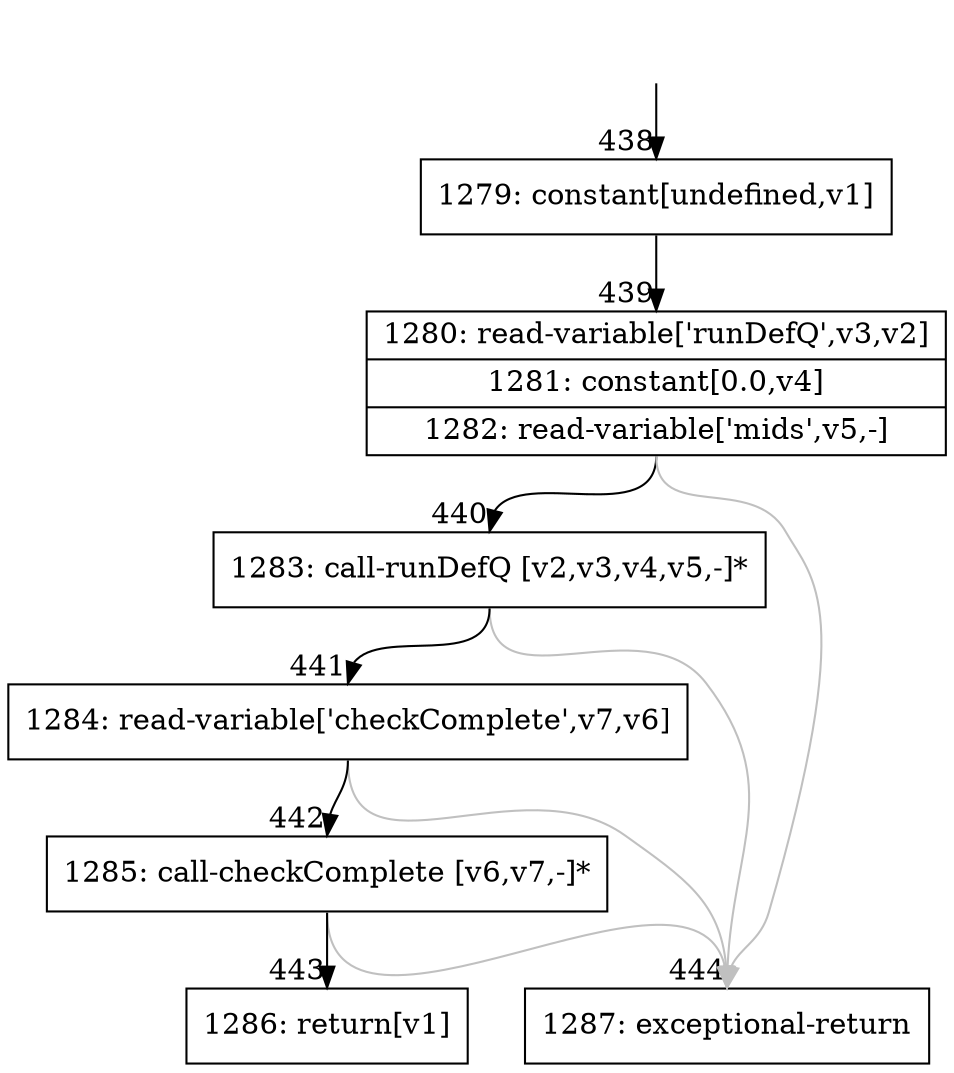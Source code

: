 digraph {
rankdir="TD"
BB_entry41[shape=none,label=""];
BB_entry41 -> BB438 [tailport=s, headport=n, headlabel="    438"]
BB438 [shape=record label="{1279: constant[undefined,v1]}" ] 
BB438 -> BB439 [tailport=s, headport=n, headlabel="      439"]
BB439 [shape=record label="{1280: read-variable['runDefQ',v3,v2]|1281: constant[0.0,v4]|1282: read-variable['mids',v5,-]}" ] 
BB439 -> BB440 [tailport=s, headport=n, headlabel="      440"]
BB439 -> BB444 [tailport=s, headport=n, color=gray, headlabel="      444"]
BB440 [shape=record label="{1283: call-runDefQ [v2,v3,v4,v5,-]*}" ] 
BB440 -> BB441 [tailport=s, headport=n, headlabel="      441"]
BB440 -> BB444 [tailport=s, headport=n, color=gray]
BB441 [shape=record label="{1284: read-variable['checkComplete',v7,v6]}" ] 
BB441 -> BB442 [tailport=s, headport=n, headlabel="      442"]
BB441 -> BB444 [tailport=s, headport=n, color=gray]
BB442 [shape=record label="{1285: call-checkComplete [v6,v7,-]*}" ] 
BB442 -> BB443 [tailport=s, headport=n, headlabel="      443"]
BB442 -> BB444 [tailport=s, headport=n, color=gray]
BB443 [shape=record label="{1286: return[v1]}" ] 
BB444 [shape=record label="{1287: exceptional-return}" ] 
//#$~ 780
}
